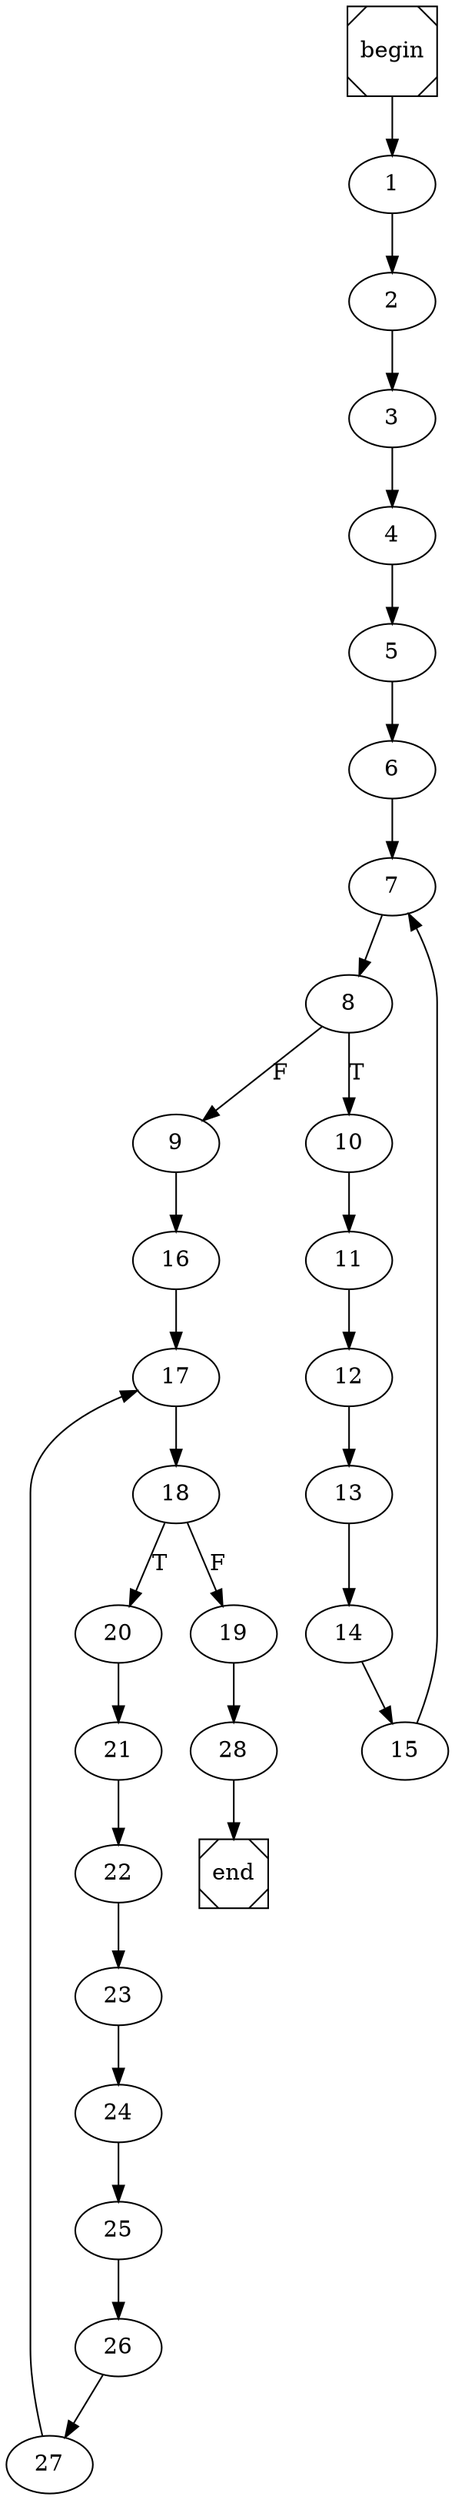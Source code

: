 digraph cfg {
	begin [shape=Msquare];
	end [shape=Msquare];
	begin -> 1;	1 -> 2;	2 -> 3;	3 -> 4;	4 -> 5;	5 -> 6;	6 -> 7;	7 -> 8;	8 -> 10[label=T];	8 -> 9[label=F];	9 -> 16;	10 -> 11;	11 -> 12;	12 -> 13;	13 -> 14;	14 -> 15;	15 -> 7;	16 -> 17;	17 -> 18;	18 -> 20[label=T];	18 -> 19[label=F];	19 -> 28;	20 -> 21;	21 -> 22;	22 -> 23;	23 -> 24;	24 -> 25;	25 -> 26;	26 -> 27;	27 -> 17;	28 -> end;}
